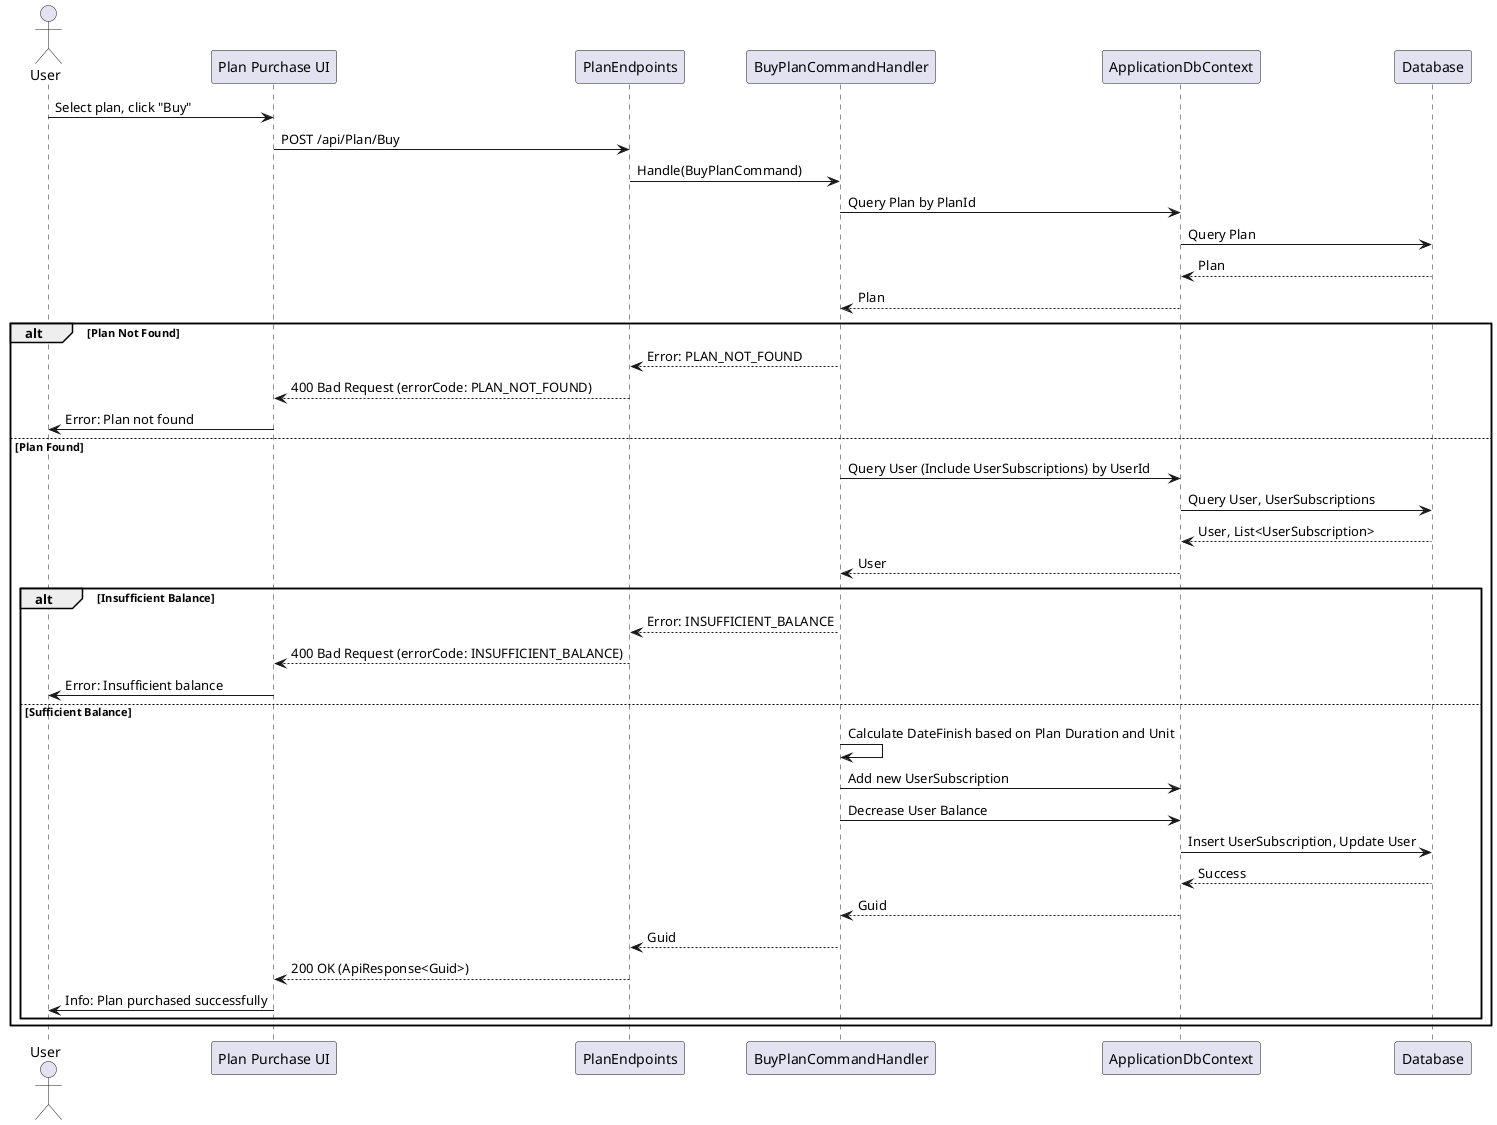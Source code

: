 @startuml
actor User
participant "Plan Purchase UI" as UI
participant PlanEndpoints
participant BuyPlanCommandHandler as Handler
participant ApplicationDbContext
participant Database

User -> UI : Select plan, click "Buy"
UI -> PlanEndpoints : POST /api/Plan/Buy
PlanEndpoints -> Handler : Handle(BuyPlanCommand)
Handler -> ApplicationDbContext : Query Plan by PlanId
ApplicationDbContext -> Database : Query Plan
Database --> ApplicationDbContext : Plan
ApplicationDbContext --> Handler : Plan
alt Plan Not Found
    Handler --> PlanEndpoints : Error: PLAN_NOT_FOUND
    PlanEndpoints --> UI : 400 Bad Request (errorCode: PLAN_NOT_FOUND)
    UI -> User : Error: Plan not found
else Plan Found
    Handler -> ApplicationDbContext : Query User (Include UserSubscriptions) by UserId
    ApplicationDbContext -> Database : Query User, UserSubscriptions
    Database --> ApplicationDbContext : User, List<UserSubscription>
    ApplicationDbContext --> Handler : User
    alt Insufficient Balance
        Handler --> PlanEndpoints : Error: INSUFFICIENT_BALANCE
        PlanEndpoints --> UI : 400 Bad Request (errorCode: INSUFFICIENT_BALANCE)
        UI -> User : Error: Insufficient balance
    else Sufficient Balance
        Handler -> Handler : Calculate DateFinish based on Plan Duration and Unit
        Handler -> ApplicationDbContext : Add new UserSubscription
        Handler -> ApplicationDbContext : Decrease User Balance
        ApplicationDbContext -> Database : Insert UserSubscription, Update User
        Database --> ApplicationDbContext : Success
        ApplicationDbContext --> Handler : Guid
        Handler --> PlanEndpoints : Guid
        PlanEndpoints --> UI : 200 OK (ApiResponse<Guid>)
        UI -> User : Info: Plan purchased successfully
    end
end
@enduml